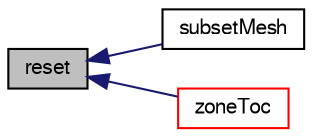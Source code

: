 digraph "reset"
{
  bgcolor="transparent";
  edge [fontname="FreeSans",fontsize="10",labelfontname="FreeSans",labelfontsize="10"];
  node [fontname="FreeSans",fontsize="10",shape=record];
  rankdir="LR";
  Node1184 [label="reset",height=0.2,width=0.4,color="black", fillcolor="grey75", style="filled", fontcolor="black"];
  Node1184 -> Node1185 [dir="back",color="midnightblue",fontsize="10",style="solid",fontname="FreeSans"];
  Node1185 [label="subsetMesh",height=0.2,width=0.4,color="black",URL="$a29574.html#a313b9e8f75ec5883c4317aba0eb09e9d",tooltip="Return new surface. "];
  Node1184 -> Node1186 [dir="back",color="midnightblue",fontsize="10",style="solid",fontname="FreeSans"];
  Node1186 [label="zoneToc",height=0.2,width=0.4,color="red",URL="$a29574.html#adc84fd65ce1212a7745d7e69a0fa9250",tooltip="Return const access to the zone table-of-contents. "];
}
